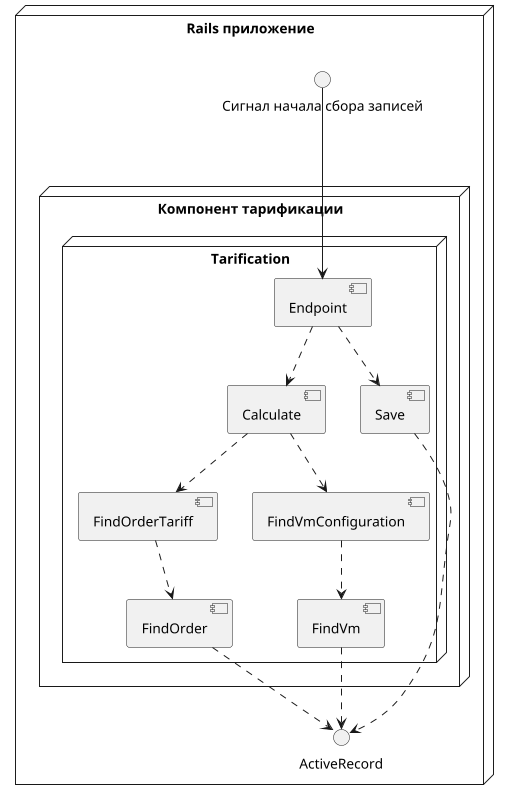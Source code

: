 @startuml tarification_scheme
scale 800*800

node "Rails приложение" {

  interface ActiveRecord

  interface "Сигнал начала сбора записей" as tariff_request

  node "Компонент тарификации" {
    node Tarification {
      [Calculate] as calc
      [Endpoint] as endpoint
      [FindOrder] as find_order
      [FindOrderTariff] as find_order_tariff
      [FindVmConfiguration] as find_vm_config
      [FindVm] as find_vm
      [Save] as save
  }

  tariff_request ---> endpoint
  endpoint ..> calc

  calc ..> find_order_tariff
  find_order_tariff .down.> find_order

  calc ..> find_vm_config
  find_vm_config ..> find_vm
  
  endpoint ..> save

  save ..> ActiveRecord
  find_order ..> ActiveRecord
  find_vm ..> ActiveRecord
}

@enduml